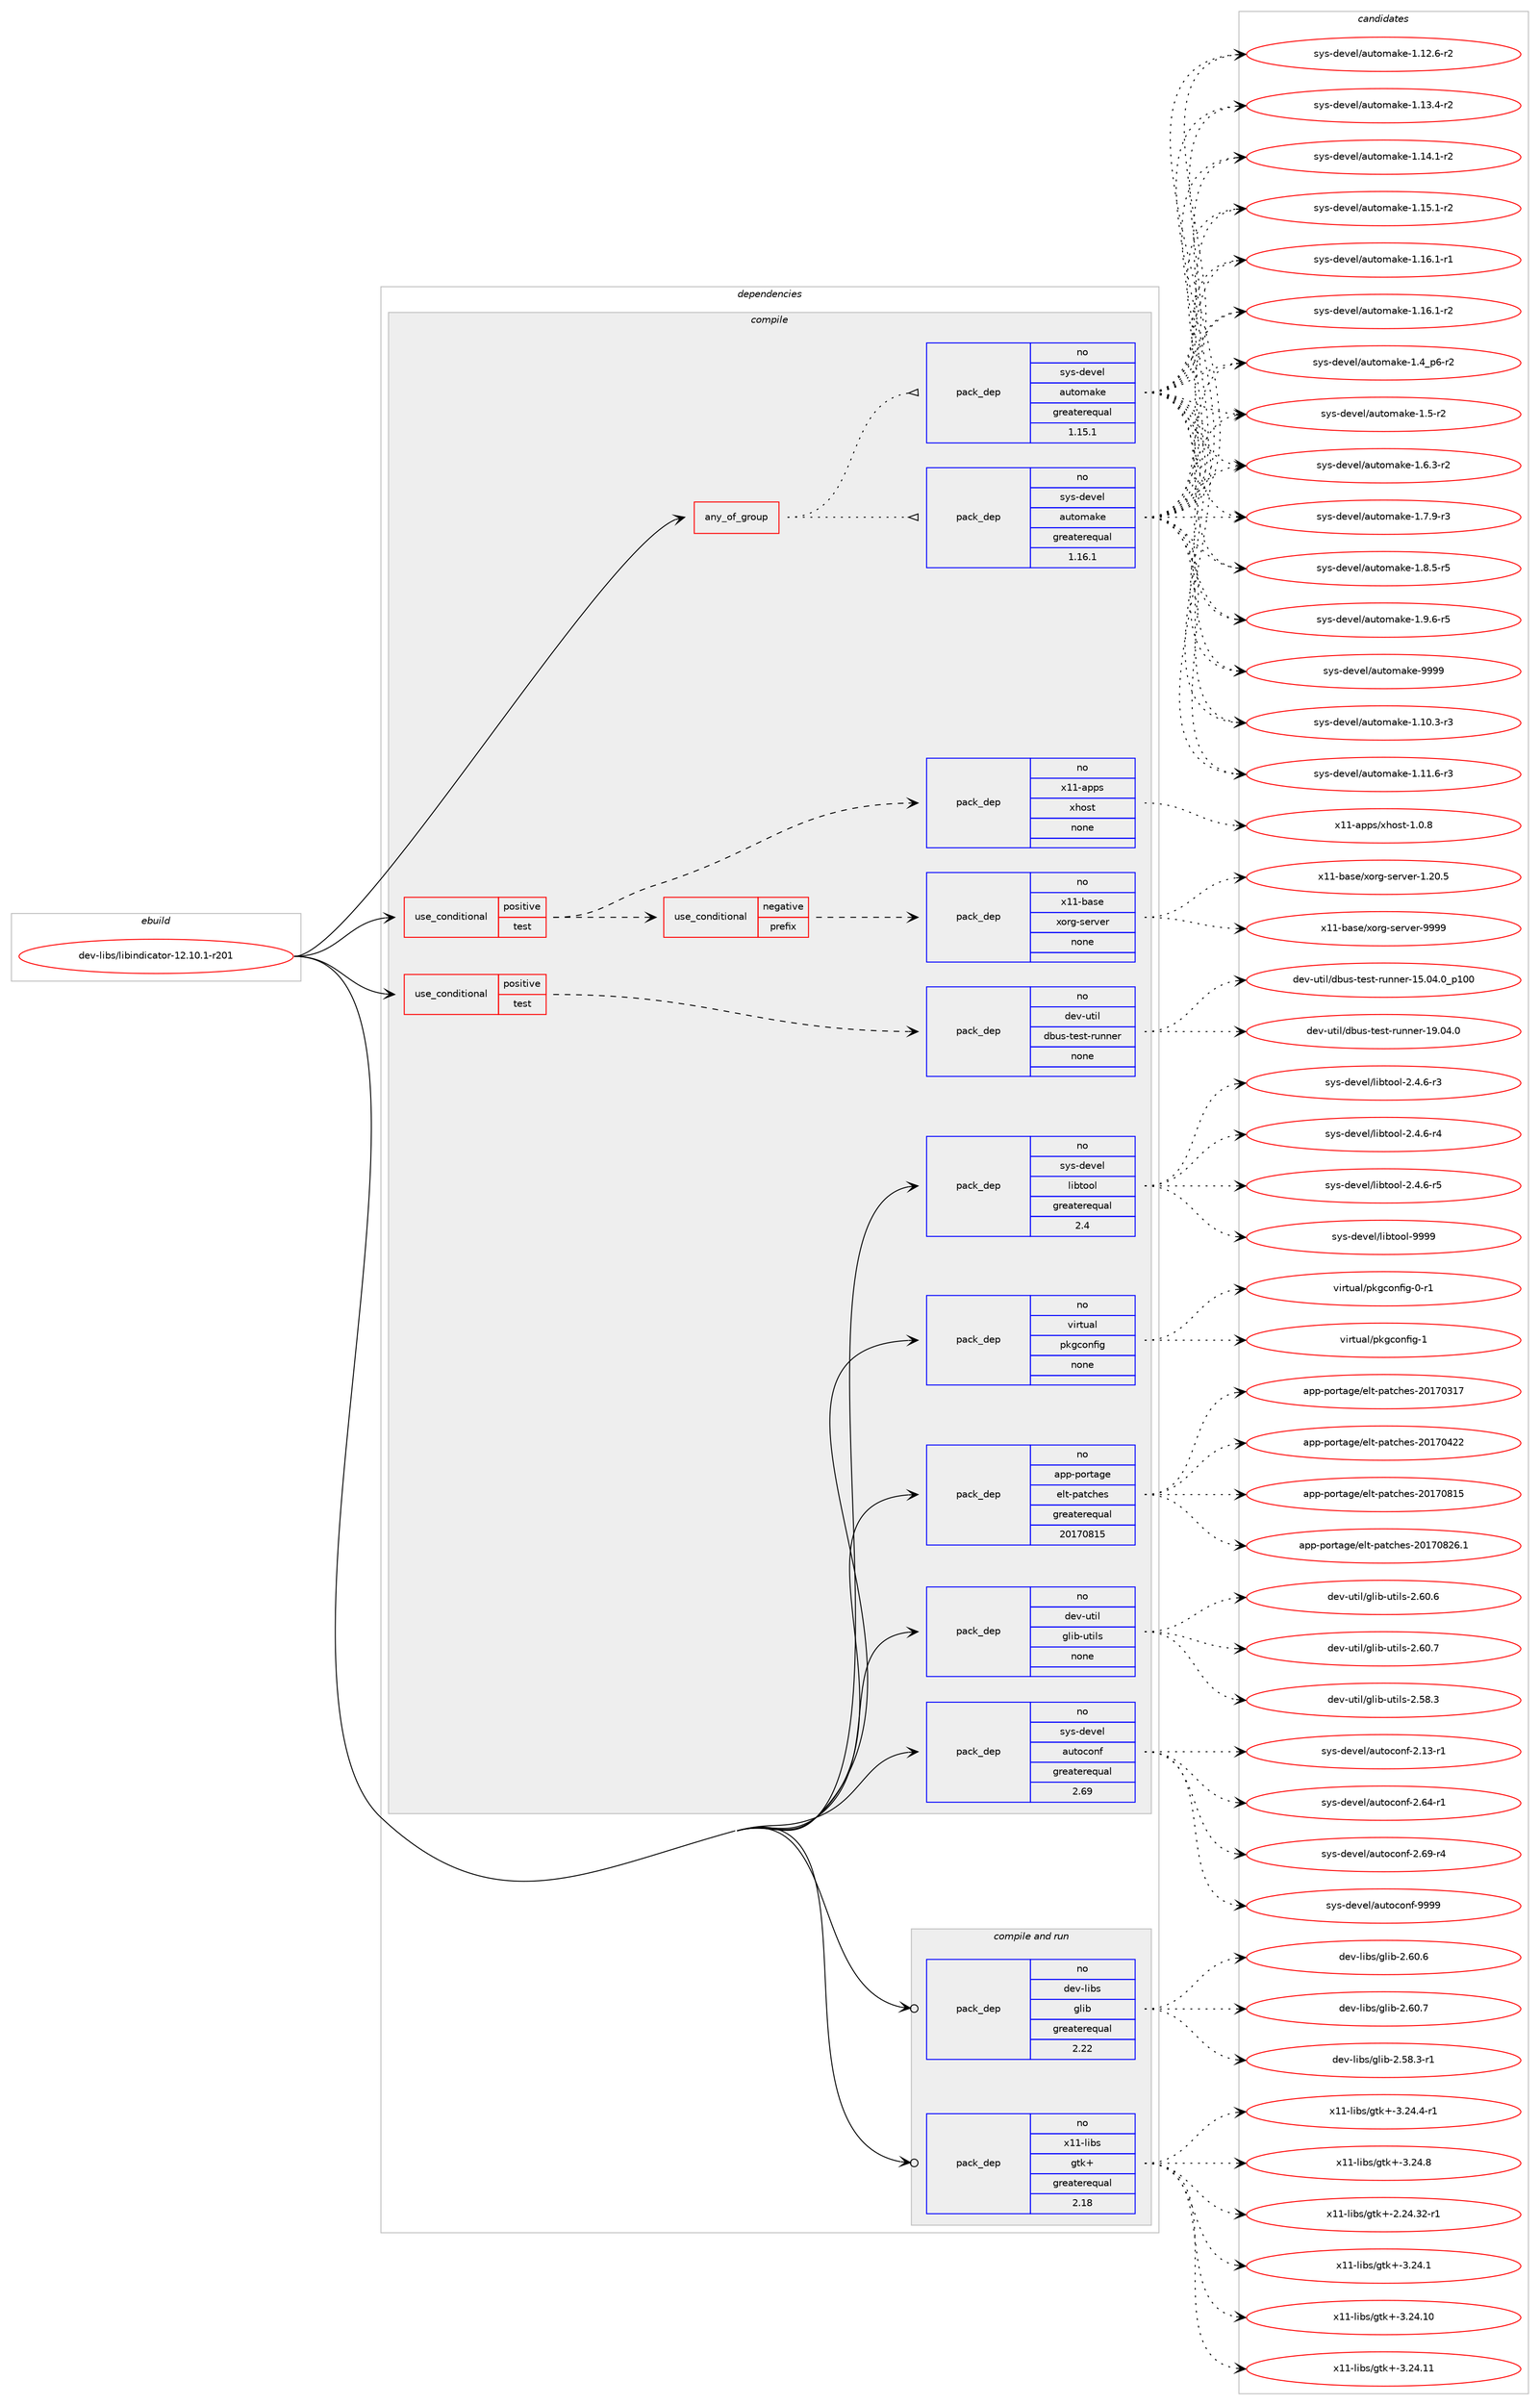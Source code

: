 digraph prolog {

# *************
# Graph options
# *************

newrank=true;
concentrate=true;
compound=true;
graph [rankdir=LR,fontname=Helvetica,fontsize=10,ranksep=1.5];#, ranksep=2.5, nodesep=0.2];
edge  [arrowhead=vee];
node  [fontname=Helvetica,fontsize=10];

# **********
# The ebuild
# **********

subgraph cluster_leftcol {
color=gray;
rank=same;
label=<<i>ebuild</i>>;
id [label="dev-libs/libindicator-12.10.1-r201", color=red, width=4, href="../dev-libs/libindicator-12.10.1-r201.svg"];
}

# ****************
# The dependencies
# ****************

subgraph cluster_midcol {
color=gray;
label=<<i>dependencies</i>>;
subgraph cluster_compile {
fillcolor="#eeeeee";
style=filled;
label=<<i>compile</i>>;
subgraph any11130 {
dependency565946 [label=<<TABLE BORDER="0" CELLBORDER="1" CELLSPACING="0" CELLPADDING="4"><TR><TD CELLPADDING="10">any_of_group</TD></TR></TABLE>>, shape=none, color=red];subgraph pack422682 {
dependency565947 [label=<<TABLE BORDER="0" CELLBORDER="1" CELLSPACING="0" CELLPADDING="4" WIDTH="220"><TR><TD ROWSPAN="6" CELLPADDING="30">pack_dep</TD></TR><TR><TD WIDTH="110">no</TD></TR><TR><TD>sys-devel</TD></TR><TR><TD>automake</TD></TR><TR><TD>greaterequal</TD></TR><TR><TD>1.16.1</TD></TR></TABLE>>, shape=none, color=blue];
}
dependency565946:e -> dependency565947:w [weight=20,style="dotted",arrowhead="oinv"];
subgraph pack422683 {
dependency565948 [label=<<TABLE BORDER="0" CELLBORDER="1" CELLSPACING="0" CELLPADDING="4" WIDTH="220"><TR><TD ROWSPAN="6" CELLPADDING="30">pack_dep</TD></TR><TR><TD WIDTH="110">no</TD></TR><TR><TD>sys-devel</TD></TR><TR><TD>automake</TD></TR><TR><TD>greaterequal</TD></TR><TR><TD>1.15.1</TD></TR></TABLE>>, shape=none, color=blue];
}
dependency565946:e -> dependency565948:w [weight=20,style="dotted",arrowhead="oinv"];
}
id:e -> dependency565946:w [weight=20,style="solid",arrowhead="vee"];
subgraph cond131777 {
dependency565949 [label=<<TABLE BORDER="0" CELLBORDER="1" CELLSPACING="0" CELLPADDING="4"><TR><TD ROWSPAN="3" CELLPADDING="10">use_conditional</TD></TR><TR><TD>positive</TD></TR><TR><TD>test</TD></TR></TABLE>>, shape=none, color=red];
subgraph cond131778 {
dependency565950 [label=<<TABLE BORDER="0" CELLBORDER="1" CELLSPACING="0" CELLPADDING="4"><TR><TD ROWSPAN="3" CELLPADDING="10">use_conditional</TD></TR><TR><TD>negative</TD></TR><TR><TD>prefix</TD></TR></TABLE>>, shape=none, color=red];
subgraph pack422684 {
dependency565951 [label=<<TABLE BORDER="0" CELLBORDER="1" CELLSPACING="0" CELLPADDING="4" WIDTH="220"><TR><TD ROWSPAN="6" CELLPADDING="30">pack_dep</TD></TR><TR><TD WIDTH="110">no</TD></TR><TR><TD>x11-base</TD></TR><TR><TD>xorg-server</TD></TR><TR><TD>none</TD></TR><TR><TD></TD></TR></TABLE>>, shape=none, color=blue];
}
dependency565950:e -> dependency565951:w [weight=20,style="dashed",arrowhead="vee"];
}
dependency565949:e -> dependency565950:w [weight=20,style="dashed",arrowhead="vee"];
subgraph pack422685 {
dependency565952 [label=<<TABLE BORDER="0" CELLBORDER="1" CELLSPACING="0" CELLPADDING="4" WIDTH="220"><TR><TD ROWSPAN="6" CELLPADDING="30">pack_dep</TD></TR><TR><TD WIDTH="110">no</TD></TR><TR><TD>x11-apps</TD></TR><TR><TD>xhost</TD></TR><TR><TD>none</TD></TR><TR><TD></TD></TR></TABLE>>, shape=none, color=blue];
}
dependency565949:e -> dependency565952:w [weight=20,style="dashed",arrowhead="vee"];
}
id:e -> dependency565949:w [weight=20,style="solid",arrowhead="vee"];
subgraph cond131779 {
dependency565953 [label=<<TABLE BORDER="0" CELLBORDER="1" CELLSPACING="0" CELLPADDING="4"><TR><TD ROWSPAN="3" CELLPADDING="10">use_conditional</TD></TR><TR><TD>positive</TD></TR><TR><TD>test</TD></TR></TABLE>>, shape=none, color=red];
subgraph pack422686 {
dependency565954 [label=<<TABLE BORDER="0" CELLBORDER="1" CELLSPACING="0" CELLPADDING="4" WIDTH="220"><TR><TD ROWSPAN="6" CELLPADDING="30">pack_dep</TD></TR><TR><TD WIDTH="110">no</TD></TR><TR><TD>dev-util</TD></TR><TR><TD>dbus-test-runner</TD></TR><TR><TD>none</TD></TR><TR><TD></TD></TR></TABLE>>, shape=none, color=blue];
}
dependency565953:e -> dependency565954:w [weight=20,style="dashed",arrowhead="vee"];
}
id:e -> dependency565953:w [weight=20,style="solid",arrowhead="vee"];
subgraph pack422687 {
dependency565955 [label=<<TABLE BORDER="0" CELLBORDER="1" CELLSPACING="0" CELLPADDING="4" WIDTH="220"><TR><TD ROWSPAN="6" CELLPADDING="30">pack_dep</TD></TR><TR><TD WIDTH="110">no</TD></TR><TR><TD>app-portage</TD></TR><TR><TD>elt-patches</TD></TR><TR><TD>greaterequal</TD></TR><TR><TD>20170815</TD></TR></TABLE>>, shape=none, color=blue];
}
id:e -> dependency565955:w [weight=20,style="solid",arrowhead="vee"];
subgraph pack422688 {
dependency565956 [label=<<TABLE BORDER="0" CELLBORDER="1" CELLSPACING="0" CELLPADDING="4" WIDTH="220"><TR><TD ROWSPAN="6" CELLPADDING="30">pack_dep</TD></TR><TR><TD WIDTH="110">no</TD></TR><TR><TD>dev-util</TD></TR><TR><TD>glib-utils</TD></TR><TR><TD>none</TD></TR><TR><TD></TD></TR></TABLE>>, shape=none, color=blue];
}
id:e -> dependency565956:w [weight=20,style="solid",arrowhead="vee"];
subgraph pack422689 {
dependency565957 [label=<<TABLE BORDER="0" CELLBORDER="1" CELLSPACING="0" CELLPADDING="4" WIDTH="220"><TR><TD ROWSPAN="6" CELLPADDING="30">pack_dep</TD></TR><TR><TD WIDTH="110">no</TD></TR><TR><TD>sys-devel</TD></TR><TR><TD>autoconf</TD></TR><TR><TD>greaterequal</TD></TR><TR><TD>2.69</TD></TR></TABLE>>, shape=none, color=blue];
}
id:e -> dependency565957:w [weight=20,style="solid",arrowhead="vee"];
subgraph pack422690 {
dependency565958 [label=<<TABLE BORDER="0" CELLBORDER="1" CELLSPACING="0" CELLPADDING="4" WIDTH="220"><TR><TD ROWSPAN="6" CELLPADDING="30">pack_dep</TD></TR><TR><TD WIDTH="110">no</TD></TR><TR><TD>sys-devel</TD></TR><TR><TD>libtool</TD></TR><TR><TD>greaterequal</TD></TR><TR><TD>2.4</TD></TR></TABLE>>, shape=none, color=blue];
}
id:e -> dependency565958:w [weight=20,style="solid",arrowhead="vee"];
subgraph pack422691 {
dependency565959 [label=<<TABLE BORDER="0" CELLBORDER="1" CELLSPACING="0" CELLPADDING="4" WIDTH="220"><TR><TD ROWSPAN="6" CELLPADDING="30">pack_dep</TD></TR><TR><TD WIDTH="110">no</TD></TR><TR><TD>virtual</TD></TR><TR><TD>pkgconfig</TD></TR><TR><TD>none</TD></TR><TR><TD></TD></TR></TABLE>>, shape=none, color=blue];
}
id:e -> dependency565959:w [weight=20,style="solid",arrowhead="vee"];
}
subgraph cluster_compileandrun {
fillcolor="#eeeeee";
style=filled;
label=<<i>compile and run</i>>;
subgraph pack422692 {
dependency565960 [label=<<TABLE BORDER="0" CELLBORDER="1" CELLSPACING="0" CELLPADDING="4" WIDTH="220"><TR><TD ROWSPAN="6" CELLPADDING="30">pack_dep</TD></TR><TR><TD WIDTH="110">no</TD></TR><TR><TD>dev-libs</TD></TR><TR><TD>glib</TD></TR><TR><TD>greaterequal</TD></TR><TR><TD>2.22</TD></TR></TABLE>>, shape=none, color=blue];
}
id:e -> dependency565960:w [weight=20,style="solid",arrowhead="odotvee"];
subgraph pack422693 {
dependency565961 [label=<<TABLE BORDER="0" CELLBORDER="1" CELLSPACING="0" CELLPADDING="4" WIDTH="220"><TR><TD ROWSPAN="6" CELLPADDING="30">pack_dep</TD></TR><TR><TD WIDTH="110">no</TD></TR><TR><TD>x11-libs</TD></TR><TR><TD>gtk+</TD></TR><TR><TD>greaterequal</TD></TR><TR><TD>2.18</TD></TR></TABLE>>, shape=none, color=blue];
}
id:e -> dependency565961:w [weight=20,style="solid",arrowhead="odotvee"];
}
subgraph cluster_run {
fillcolor="#eeeeee";
style=filled;
label=<<i>run</i>>;
}
}

# **************
# The candidates
# **************

subgraph cluster_choices {
rank=same;
color=gray;
label=<<i>candidates</i>>;

subgraph choice422682 {
color=black;
nodesep=1;
choice11512111545100101118101108479711711611110997107101454946494846514511451 [label="sys-devel/automake-1.10.3-r3", color=red, width=4,href="../sys-devel/automake-1.10.3-r3.svg"];
choice11512111545100101118101108479711711611110997107101454946494946544511451 [label="sys-devel/automake-1.11.6-r3", color=red, width=4,href="../sys-devel/automake-1.11.6-r3.svg"];
choice11512111545100101118101108479711711611110997107101454946495046544511450 [label="sys-devel/automake-1.12.6-r2", color=red, width=4,href="../sys-devel/automake-1.12.6-r2.svg"];
choice11512111545100101118101108479711711611110997107101454946495146524511450 [label="sys-devel/automake-1.13.4-r2", color=red, width=4,href="../sys-devel/automake-1.13.4-r2.svg"];
choice11512111545100101118101108479711711611110997107101454946495246494511450 [label="sys-devel/automake-1.14.1-r2", color=red, width=4,href="../sys-devel/automake-1.14.1-r2.svg"];
choice11512111545100101118101108479711711611110997107101454946495346494511450 [label="sys-devel/automake-1.15.1-r2", color=red, width=4,href="../sys-devel/automake-1.15.1-r2.svg"];
choice11512111545100101118101108479711711611110997107101454946495446494511449 [label="sys-devel/automake-1.16.1-r1", color=red, width=4,href="../sys-devel/automake-1.16.1-r1.svg"];
choice11512111545100101118101108479711711611110997107101454946495446494511450 [label="sys-devel/automake-1.16.1-r2", color=red, width=4,href="../sys-devel/automake-1.16.1-r2.svg"];
choice115121115451001011181011084797117116111109971071014549465295112544511450 [label="sys-devel/automake-1.4_p6-r2", color=red, width=4,href="../sys-devel/automake-1.4_p6-r2.svg"];
choice11512111545100101118101108479711711611110997107101454946534511450 [label="sys-devel/automake-1.5-r2", color=red, width=4,href="../sys-devel/automake-1.5-r2.svg"];
choice115121115451001011181011084797117116111109971071014549465446514511450 [label="sys-devel/automake-1.6.3-r2", color=red, width=4,href="../sys-devel/automake-1.6.3-r2.svg"];
choice115121115451001011181011084797117116111109971071014549465546574511451 [label="sys-devel/automake-1.7.9-r3", color=red, width=4,href="../sys-devel/automake-1.7.9-r3.svg"];
choice115121115451001011181011084797117116111109971071014549465646534511453 [label="sys-devel/automake-1.8.5-r5", color=red, width=4,href="../sys-devel/automake-1.8.5-r5.svg"];
choice115121115451001011181011084797117116111109971071014549465746544511453 [label="sys-devel/automake-1.9.6-r5", color=red, width=4,href="../sys-devel/automake-1.9.6-r5.svg"];
choice115121115451001011181011084797117116111109971071014557575757 [label="sys-devel/automake-9999", color=red, width=4,href="../sys-devel/automake-9999.svg"];
dependency565947:e -> choice11512111545100101118101108479711711611110997107101454946494846514511451:w [style=dotted,weight="100"];
dependency565947:e -> choice11512111545100101118101108479711711611110997107101454946494946544511451:w [style=dotted,weight="100"];
dependency565947:e -> choice11512111545100101118101108479711711611110997107101454946495046544511450:w [style=dotted,weight="100"];
dependency565947:e -> choice11512111545100101118101108479711711611110997107101454946495146524511450:w [style=dotted,weight="100"];
dependency565947:e -> choice11512111545100101118101108479711711611110997107101454946495246494511450:w [style=dotted,weight="100"];
dependency565947:e -> choice11512111545100101118101108479711711611110997107101454946495346494511450:w [style=dotted,weight="100"];
dependency565947:e -> choice11512111545100101118101108479711711611110997107101454946495446494511449:w [style=dotted,weight="100"];
dependency565947:e -> choice11512111545100101118101108479711711611110997107101454946495446494511450:w [style=dotted,weight="100"];
dependency565947:e -> choice115121115451001011181011084797117116111109971071014549465295112544511450:w [style=dotted,weight="100"];
dependency565947:e -> choice11512111545100101118101108479711711611110997107101454946534511450:w [style=dotted,weight="100"];
dependency565947:e -> choice115121115451001011181011084797117116111109971071014549465446514511450:w [style=dotted,weight="100"];
dependency565947:e -> choice115121115451001011181011084797117116111109971071014549465546574511451:w [style=dotted,weight="100"];
dependency565947:e -> choice115121115451001011181011084797117116111109971071014549465646534511453:w [style=dotted,weight="100"];
dependency565947:e -> choice115121115451001011181011084797117116111109971071014549465746544511453:w [style=dotted,weight="100"];
dependency565947:e -> choice115121115451001011181011084797117116111109971071014557575757:w [style=dotted,weight="100"];
}
subgraph choice422683 {
color=black;
nodesep=1;
choice11512111545100101118101108479711711611110997107101454946494846514511451 [label="sys-devel/automake-1.10.3-r3", color=red, width=4,href="../sys-devel/automake-1.10.3-r3.svg"];
choice11512111545100101118101108479711711611110997107101454946494946544511451 [label="sys-devel/automake-1.11.6-r3", color=red, width=4,href="../sys-devel/automake-1.11.6-r3.svg"];
choice11512111545100101118101108479711711611110997107101454946495046544511450 [label="sys-devel/automake-1.12.6-r2", color=red, width=4,href="../sys-devel/automake-1.12.6-r2.svg"];
choice11512111545100101118101108479711711611110997107101454946495146524511450 [label="sys-devel/automake-1.13.4-r2", color=red, width=4,href="../sys-devel/automake-1.13.4-r2.svg"];
choice11512111545100101118101108479711711611110997107101454946495246494511450 [label="sys-devel/automake-1.14.1-r2", color=red, width=4,href="../sys-devel/automake-1.14.1-r2.svg"];
choice11512111545100101118101108479711711611110997107101454946495346494511450 [label="sys-devel/automake-1.15.1-r2", color=red, width=4,href="../sys-devel/automake-1.15.1-r2.svg"];
choice11512111545100101118101108479711711611110997107101454946495446494511449 [label="sys-devel/automake-1.16.1-r1", color=red, width=4,href="../sys-devel/automake-1.16.1-r1.svg"];
choice11512111545100101118101108479711711611110997107101454946495446494511450 [label="sys-devel/automake-1.16.1-r2", color=red, width=4,href="../sys-devel/automake-1.16.1-r2.svg"];
choice115121115451001011181011084797117116111109971071014549465295112544511450 [label="sys-devel/automake-1.4_p6-r2", color=red, width=4,href="../sys-devel/automake-1.4_p6-r2.svg"];
choice11512111545100101118101108479711711611110997107101454946534511450 [label="sys-devel/automake-1.5-r2", color=red, width=4,href="../sys-devel/automake-1.5-r2.svg"];
choice115121115451001011181011084797117116111109971071014549465446514511450 [label="sys-devel/automake-1.6.3-r2", color=red, width=4,href="../sys-devel/automake-1.6.3-r2.svg"];
choice115121115451001011181011084797117116111109971071014549465546574511451 [label="sys-devel/automake-1.7.9-r3", color=red, width=4,href="../sys-devel/automake-1.7.9-r3.svg"];
choice115121115451001011181011084797117116111109971071014549465646534511453 [label="sys-devel/automake-1.8.5-r5", color=red, width=4,href="../sys-devel/automake-1.8.5-r5.svg"];
choice115121115451001011181011084797117116111109971071014549465746544511453 [label="sys-devel/automake-1.9.6-r5", color=red, width=4,href="../sys-devel/automake-1.9.6-r5.svg"];
choice115121115451001011181011084797117116111109971071014557575757 [label="sys-devel/automake-9999", color=red, width=4,href="../sys-devel/automake-9999.svg"];
dependency565948:e -> choice11512111545100101118101108479711711611110997107101454946494846514511451:w [style=dotted,weight="100"];
dependency565948:e -> choice11512111545100101118101108479711711611110997107101454946494946544511451:w [style=dotted,weight="100"];
dependency565948:e -> choice11512111545100101118101108479711711611110997107101454946495046544511450:w [style=dotted,weight="100"];
dependency565948:e -> choice11512111545100101118101108479711711611110997107101454946495146524511450:w [style=dotted,weight="100"];
dependency565948:e -> choice11512111545100101118101108479711711611110997107101454946495246494511450:w [style=dotted,weight="100"];
dependency565948:e -> choice11512111545100101118101108479711711611110997107101454946495346494511450:w [style=dotted,weight="100"];
dependency565948:e -> choice11512111545100101118101108479711711611110997107101454946495446494511449:w [style=dotted,weight="100"];
dependency565948:e -> choice11512111545100101118101108479711711611110997107101454946495446494511450:w [style=dotted,weight="100"];
dependency565948:e -> choice115121115451001011181011084797117116111109971071014549465295112544511450:w [style=dotted,weight="100"];
dependency565948:e -> choice11512111545100101118101108479711711611110997107101454946534511450:w [style=dotted,weight="100"];
dependency565948:e -> choice115121115451001011181011084797117116111109971071014549465446514511450:w [style=dotted,weight="100"];
dependency565948:e -> choice115121115451001011181011084797117116111109971071014549465546574511451:w [style=dotted,weight="100"];
dependency565948:e -> choice115121115451001011181011084797117116111109971071014549465646534511453:w [style=dotted,weight="100"];
dependency565948:e -> choice115121115451001011181011084797117116111109971071014549465746544511453:w [style=dotted,weight="100"];
dependency565948:e -> choice115121115451001011181011084797117116111109971071014557575757:w [style=dotted,weight="100"];
}
subgraph choice422684 {
color=black;
nodesep=1;
choice1204949459897115101471201111141034511510111411810111445494650484653 [label="x11-base/xorg-server-1.20.5", color=red, width=4,href="../x11-base/xorg-server-1.20.5.svg"];
choice120494945989711510147120111114103451151011141181011144557575757 [label="x11-base/xorg-server-9999", color=red, width=4,href="../x11-base/xorg-server-9999.svg"];
dependency565951:e -> choice1204949459897115101471201111141034511510111411810111445494650484653:w [style=dotted,weight="100"];
dependency565951:e -> choice120494945989711510147120111114103451151011141181011144557575757:w [style=dotted,weight="100"];
}
subgraph choice422685 {
color=black;
nodesep=1;
choice1204949459711211211547120104111115116454946484656 [label="x11-apps/xhost-1.0.8", color=red, width=4,href="../x11-apps/xhost-1.0.8.svg"];
dependency565952:e -> choice1204949459711211211547120104111115116454946484656:w [style=dotted,weight="100"];
}
subgraph choice422686 {
color=black;
nodesep=1;
choice1001011184511711610510847100981171154511610111511645114117110110101114454953464852464895112494848 [label="dev-util/dbus-test-runner-15.04.0_p100", color=red, width=4,href="../dev-util/dbus-test-runner-15.04.0_p100.svg"];
choice10010111845117116105108471009811711545116101115116451141171101101011144549574648524648 [label="dev-util/dbus-test-runner-19.04.0", color=red, width=4,href="../dev-util/dbus-test-runner-19.04.0.svg"];
dependency565954:e -> choice1001011184511711610510847100981171154511610111511645114117110110101114454953464852464895112494848:w [style=dotted,weight="100"];
dependency565954:e -> choice10010111845117116105108471009811711545116101115116451141171101101011144549574648524648:w [style=dotted,weight="100"];
}
subgraph choice422687 {
color=black;
nodesep=1;
choice97112112451121111141169710310147101108116451129711699104101115455048495548514955 [label="app-portage/elt-patches-20170317", color=red, width=4,href="../app-portage/elt-patches-20170317.svg"];
choice97112112451121111141169710310147101108116451129711699104101115455048495548525050 [label="app-portage/elt-patches-20170422", color=red, width=4,href="../app-portage/elt-patches-20170422.svg"];
choice97112112451121111141169710310147101108116451129711699104101115455048495548564953 [label="app-portage/elt-patches-20170815", color=red, width=4,href="../app-portage/elt-patches-20170815.svg"];
choice971121124511211111411697103101471011081164511297116991041011154550484955485650544649 [label="app-portage/elt-patches-20170826.1", color=red, width=4,href="../app-portage/elt-patches-20170826.1.svg"];
dependency565955:e -> choice97112112451121111141169710310147101108116451129711699104101115455048495548514955:w [style=dotted,weight="100"];
dependency565955:e -> choice97112112451121111141169710310147101108116451129711699104101115455048495548525050:w [style=dotted,weight="100"];
dependency565955:e -> choice97112112451121111141169710310147101108116451129711699104101115455048495548564953:w [style=dotted,weight="100"];
dependency565955:e -> choice971121124511211111411697103101471011081164511297116991041011154550484955485650544649:w [style=dotted,weight="100"];
}
subgraph choice422688 {
color=black;
nodesep=1;
choice1001011184511711610510847103108105984511711610510811545504653564651 [label="dev-util/glib-utils-2.58.3", color=red, width=4,href="../dev-util/glib-utils-2.58.3.svg"];
choice1001011184511711610510847103108105984511711610510811545504654484654 [label="dev-util/glib-utils-2.60.6", color=red, width=4,href="../dev-util/glib-utils-2.60.6.svg"];
choice1001011184511711610510847103108105984511711610510811545504654484655 [label="dev-util/glib-utils-2.60.7", color=red, width=4,href="../dev-util/glib-utils-2.60.7.svg"];
dependency565956:e -> choice1001011184511711610510847103108105984511711610510811545504653564651:w [style=dotted,weight="100"];
dependency565956:e -> choice1001011184511711610510847103108105984511711610510811545504654484654:w [style=dotted,weight="100"];
dependency565956:e -> choice1001011184511711610510847103108105984511711610510811545504654484655:w [style=dotted,weight="100"];
}
subgraph choice422689 {
color=black;
nodesep=1;
choice1151211154510010111810110847971171161119911111010245504649514511449 [label="sys-devel/autoconf-2.13-r1", color=red, width=4,href="../sys-devel/autoconf-2.13-r1.svg"];
choice1151211154510010111810110847971171161119911111010245504654524511449 [label="sys-devel/autoconf-2.64-r1", color=red, width=4,href="../sys-devel/autoconf-2.64-r1.svg"];
choice1151211154510010111810110847971171161119911111010245504654574511452 [label="sys-devel/autoconf-2.69-r4", color=red, width=4,href="../sys-devel/autoconf-2.69-r4.svg"];
choice115121115451001011181011084797117116111991111101024557575757 [label="sys-devel/autoconf-9999", color=red, width=4,href="../sys-devel/autoconf-9999.svg"];
dependency565957:e -> choice1151211154510010111810110847971171161119911111010245504649514511449:w [style=dotted,weight="100"];
dependency565957:e -> choice1151211154510010111810110847971171161119911111010245504654524511449:w [style=dotted,weight="100"];
dependency565957:e -> choice1151211154510010111810110847971171161119911111010245504654574511452:w [style=dotted,weight="100"];
dependency565957:e -> choice115121115451001011181011084797117116111991111101024557575757:w [style=dotted,weight="100"];
}
subgraph choice422690 {
color=black;
nodesep=1;
choice1151211154510010111810110847108105981161111111084550465246544511451 [label="sys-devel/libtool-2.4.6-r3", color=red, width=4,href="../sys-devel/libtool-2.4.6-r3.svg"];
choice1151211154510010111810110847108105981161111111084550465246544511452 [label="sys-devel/libtool-2.4.6-r4", color=red, width=4,href="../sys-devel/libtool-2.4.6-r4.svg"];
choice1151211154510010111810110847108105981161111111084550465246544511453 [label="sys-devel/libtool-2.4.6-r5", color=red, width=4,href="../sys-devel/libtool-2.4.6-r5.svg"];
choice1151211154510010111810110847108105981161111111084557575757 [label="sys-devel/libtool-9999", color=red, width=4,href="../sys-devel/libtool-9999.svg"];
dependency565958:e -> choice1151211154510010111810110847108105981161111111084550465246544511451:w [style=dotted,weight="100"];
dependency565958:e -> choice1151211154510010111810110847108105981161111111084550465246544511452:w [style=dotted,weight="100"];
dependency565958:e -> choice1151211154510010111810110847108105981161111111084550465246544511453:w [style=dotted,weight="100"];
dependency565958:e -> choice1151211154510010111810110847108105981161111111084557575757:w [style=dotted,weight="100"];
}
subgraph choice422691 {
color=black;
nodesep=1;
choice11810511411611797108471121071039911111010210510345484511449 [label="virtual/pkgconfig-0-r1", color=red, width=4,href="../virtual/pkgconfig-0-r1.svg"];
choice1181051141161179710847112107103991111101021051034549 [label="virtual/pkgconfig-1", color=red, width=4,href="../virtual/pkgconfig-1.svg"];
dependency565959:e -> choice11810511411611797108471121071039911111010210510345484511449:w [style=dotted,weight="100"];
dependency565959:e -> choice1181051141161179710847112107103991111101021051034549:w [style=dotted,weight="100"];
}
subgraph choice422692 {
color=black;
nodesep=1;
choice10010111845108105981154710310810598455046535646514511449 [label="dev-libs/glib-2.58.3-r1", color=red, width=4,href="../dev-libs/glib-2.58.3-r1.svg"];
choice1001011184510810598115471031081059845504654484654 [label="dev-libs/glib-2.60.6", color=red, width=4,href="../dev-libs/glib-2.60.6.svg"];
choice1001011184510810598115471031081059845504654484655 [label="dev-libs/glib-2.60.7", color=red, width=4,href="../dev-libs/glib-2.60.7.svg"];
dependency565960:e -> choice10010111845108105981154710310810598455046535646514511449:w [style=dotted,weight="100"];
dependency565960:e -> choice1001011184510810598115471031081059845504654484654:w [style=dotted,weight="100"];
dependency565960:e -> choice1001011184510810598115471031081059845504654484655:w [style=dotted,weight="100"];
}
subgraph choice422693 {
color=black;
nodesep=1;
choice12049494510810598115471031161074345504650524651504511449 [label="x11-libs/gtk+-2.24.32-r1", color=red, width=4,href="../x11-libs/gtk+-2.24.32-r1.svg"];
choice12049494510810598115471031161074345514650524649 [label="x11-libs/gtk+-3.24.1", color=red, width=4,href="../x11-libs/gtk+-3.24.1.svg"];
choice1204949451081059811547103116107434551465052464948 [label="x11-libs/gtk+-3.24.10", color=red, width=4,href="../x11-libs/gtk+-3.24.10.svg"];
choice1204949451081059811547103116107434551465052464949 [label="x11-libs/gtk+-3.24.11", color=red, width=4,href="../x11-libs/gtk+-3.24.11.svg"];
choice120494945108105981154710311610743455146505246524511449 [label="x11-libs/gtk+-3.24.4-r1", color=red, width=4,href="../x11-libs/gtk+-3.24.4-r1.svg"];
choice12049494510810598115471031161074345514650524656 [label="x11-libs/gtk+-3.24.8", color=red, width=4,href="../x11-libs/gtk+-3.24.8.svg"];
dependency565961:e -> choice12049494510810598115471031161074345504650524651504511449:w [style=dotted,weight="100"];
dependency565961:e -> choice12049494510810598115471031161074345514650524649:w [style=dotted,weight="100"];
dependency565961:e -> choice1204949451081059811547103116107434551465052464948:w [style=dotted,weight="100"];
dependency565961:e -> choice1204949451081059811547103116107434551465052464949:w [style=dotted,weight="100"];
dependency565961:e -> choice120494945108105981154710311610743455146505246524511449:w [style=dotted,weight="100"];
dependency565961:e -> choice12049494510810598115471031161074345514650524656:w [style=dotted,weight="100"];
}
}

}
